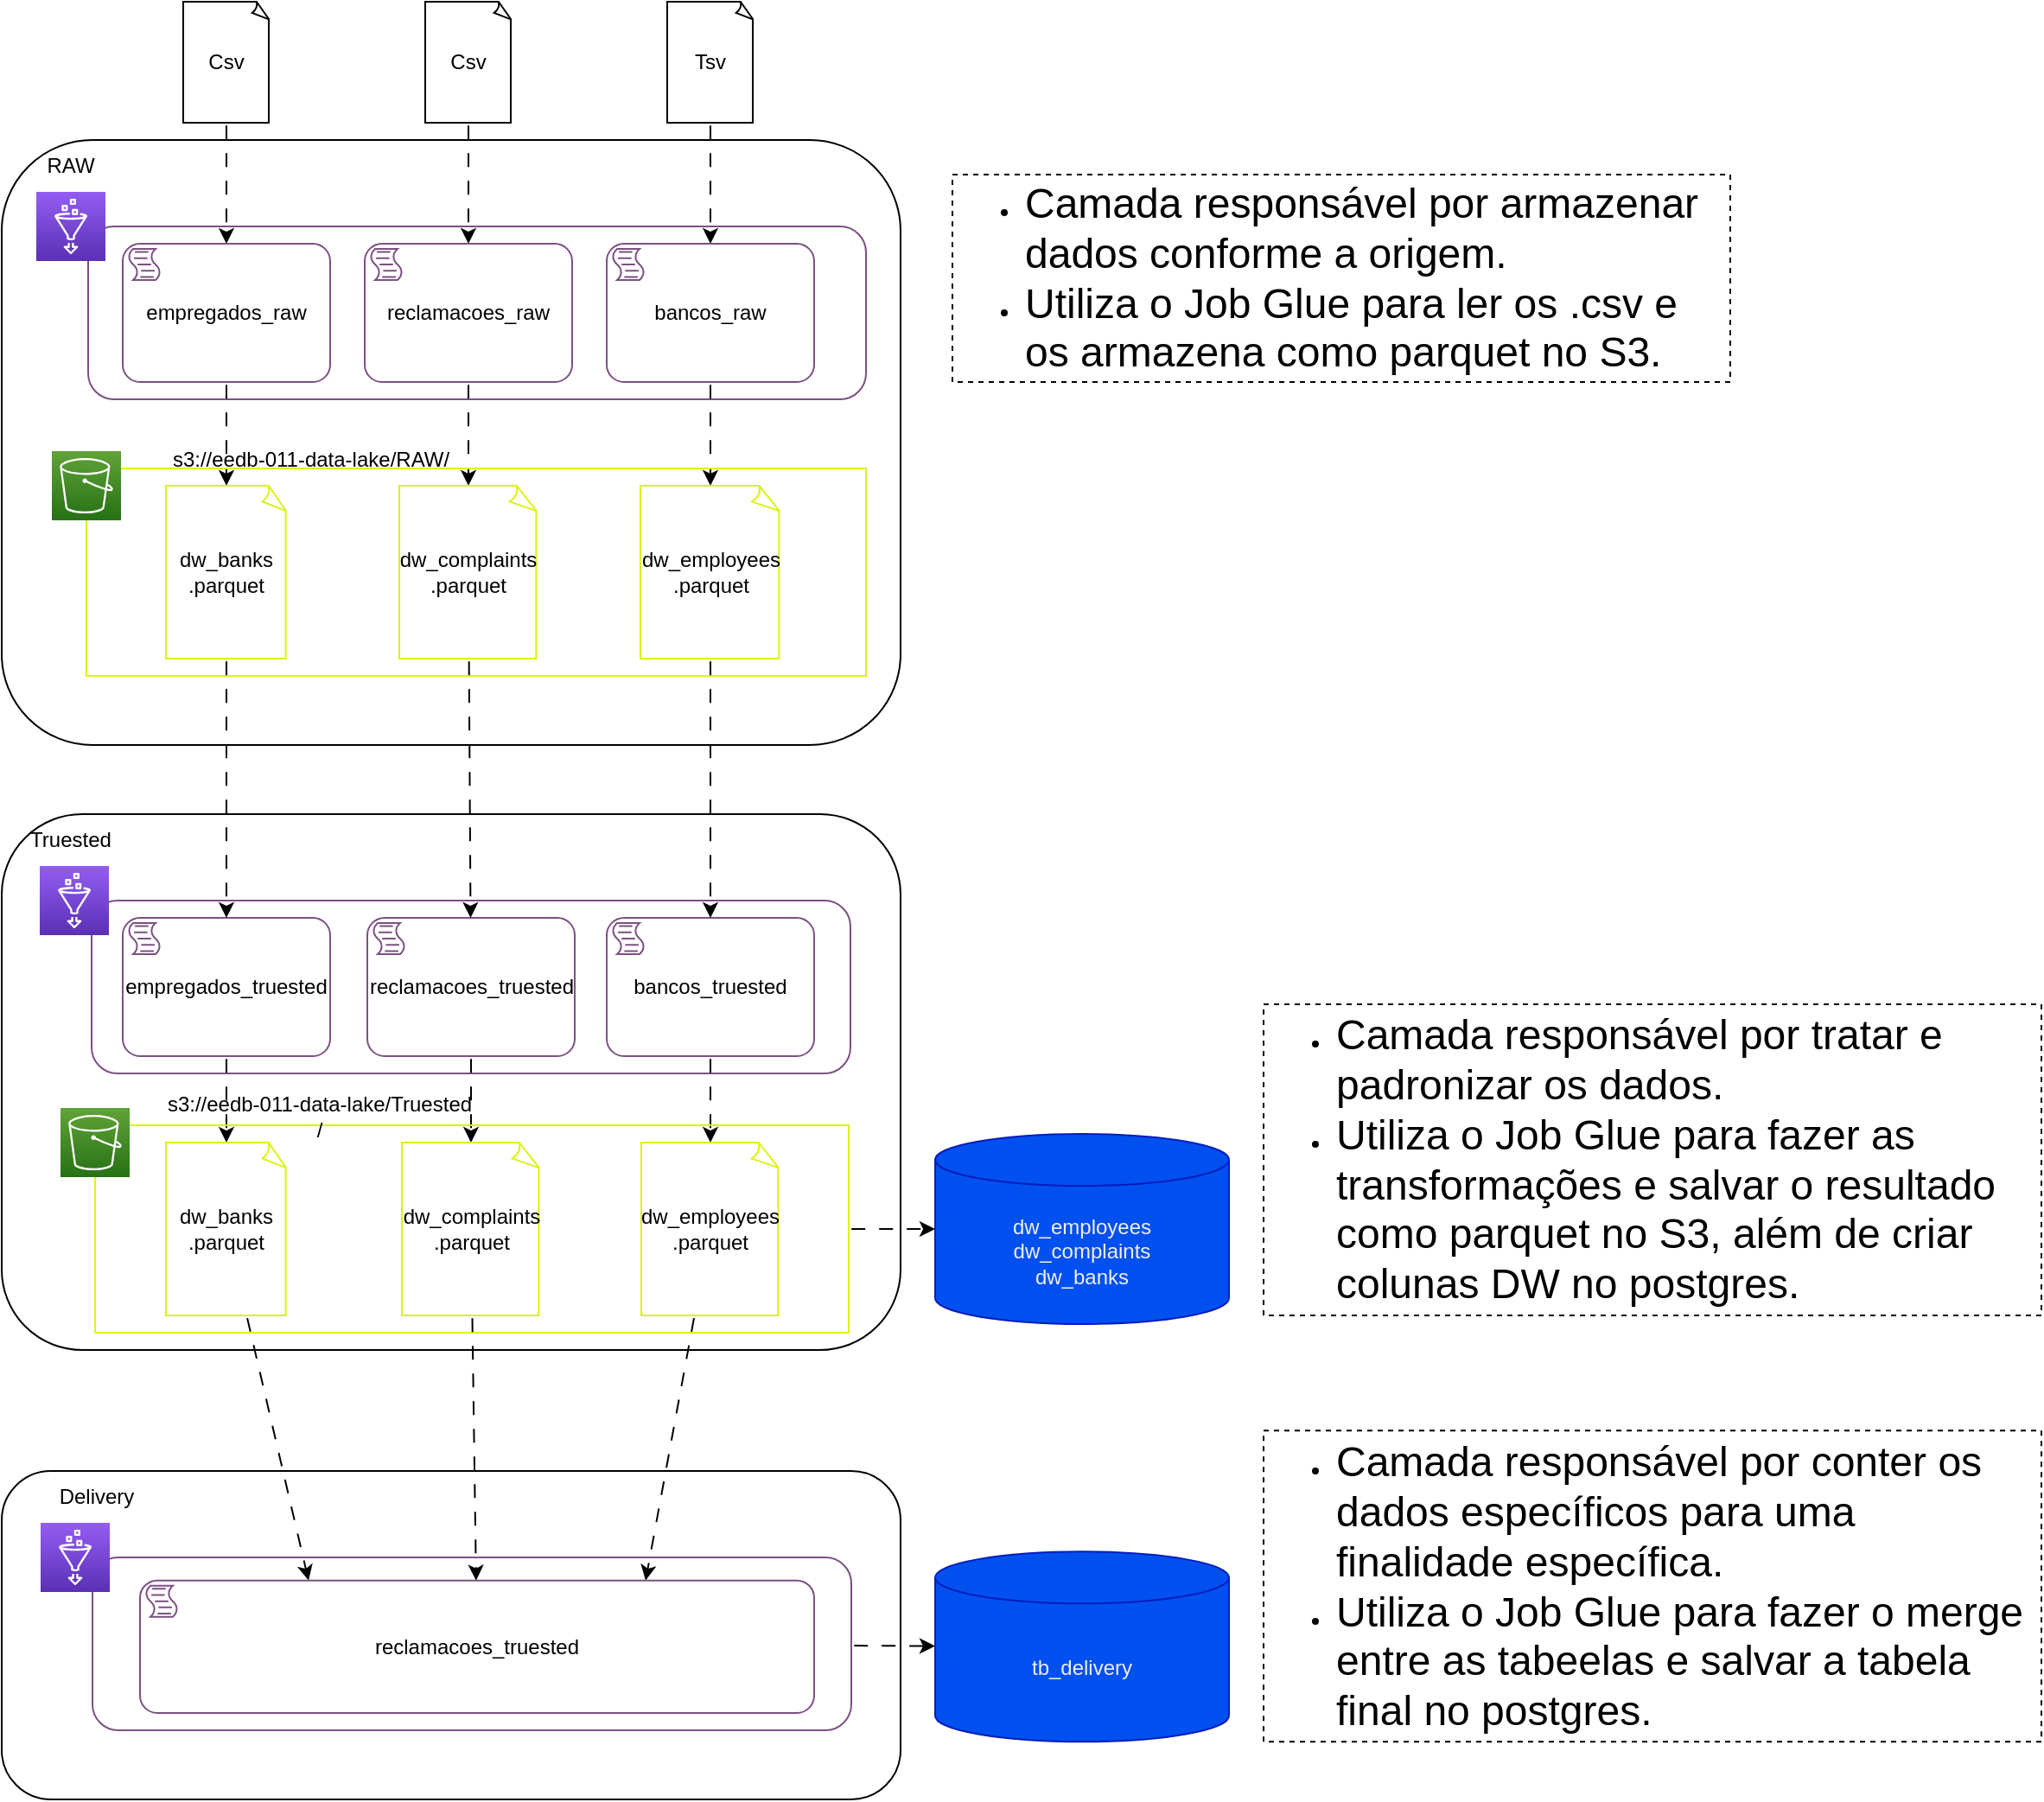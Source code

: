 <mxfile>
    <diagram id="MInnTQ_A1hLE6qXTjMyx" name="Page-1">
        <mxGraphModel dx="772" dy="1663" grid="1" gridSize="10" guides="1" tooltips="1" connect="1" arrows="1" fold="1" page="1" pageScale="1" pageWidth="850" pageHeight="1100" math="0" shadow="0">
            <root>
                <mxCell id="0"/>
                <mxCell id="1" parent="0"/>
                <mxCell id="2" value="" style="rounded=1;whiteSpace=wrap;html=1;shadow=0;" parent="1" vertex="1">
                    <mxGeometry x="40" y="60" width="520" height="350" as="geometry"/>
                </mxCell>
                <mxCell id="3" value="" style="rounded=1;whiteSpace=wrap;html=1;shadow=0;glass=0;strokeColor=#7C4F83;fillColor=none;" parent="1" vertex="1">
                    <mxGeometry x="90" y="110" width="450" height="100" as="geometry"/>
                </mxCell>
                <mxCell id="4" value="RAW" style="text;html=1;strokeColor=none;fillColor=none;align=center;verticalAlign=middle;whiteSpace=wrap;rounded=0;shadow=0;" parent="1" vertex="1">
                    <mxGeometry x="50" y="60" width="60" height="30" as="geometry"/>
                </mxCell>
                <mxCell id="5" style="edgeStyle=none;html=1;entryX=0.5;entryY=0;entryDx=0;entryDy=0;entryPerimeter=0;shadow=0;flowAnimation=1;" parent="1" source="6" target="12" edge="1">
                    <mxGeometry relative="1" as="geometry"/>
                </mxCell>
                <mxCell id="6" value="Csv" style="whiteSpace=wrap;html=1;shape=mxgraph.basic.document;shadow=0;" parent="1" vertex="1">
                    <mxGeometry x="145" y="-20" width="50" height="70" as="geometry"/>
                </mxCell>
                <mxCell id="7" style="edgeStyle=none;html=1;entryX=0.5;entryY=0;entryDx=0;entryDy=0;entryPerimeter=0;shadow=0;flowAnimation=1;" parent="1" source="8" target="14" edge="1">
                    <mxGeometry relative="1" as="geometry"/>
                </mxCell>
                <mxCell id="8" value="Csv" style="whiteSpace=wrap;html=1;shape=mxgraph.basic.document;shadow=0;" parent="1" vertex="1">
                    <mxGeometry x="285" y="-20" width="50" height="70" as="geometry"/>
                </mxCell>
                <mxCell id="9" style="edgeStyle=none;html=1;entryX=0.5;entryY=0;entryDx=0;entryDy=0;entryPerimeter=0;shadow=0;flowAnimation=1;" parent="1" source="10" target="16" edge="1">
                    <mxGeometry relative="1" as="geometry"/>
                </mxCell>
                <mxCell id="10" value="Tsv" style="whiteSpace=wrap;html=1;shape=mxgraph.basic.document;shadow=0;" parent="1" vertex="1">
                    <mxGeometry x="425" y="-20" width="50" height="70" as="geometry"/>
                </mxCell>
                <mxCell id="11" style="edgeStyle=none;html=1;shadow=0;flowAnimation=1;" parent="1" source="12" target="48" edge="1">
                    <mxGeometry relative="1" as="geometry"/>
                </mxCell>
                <mxCell id="12" value="&lt;p&gt;empregados_raw&lt;/p&gt;" style="points=[[0.25,0,0],[0.5,0,0],[0.75,0,0],[1,0.25,0],[1,0.5,0],[1,0.75,0],[0.75,1,0],[0.5,1,0],[0.25,1,0],[0,0.75,0],[0,0.5,0],[0,0.25,0]];shape=mxgraph.bpmn.task;whiteSpace=wrap;rectStyle=rounded;size=10;html=1;taskMarker=script;strokeColor=#7C4F83;shadow=0;" parent="1" vertex="1">
                    <mxGeometry x="110" y="120" width="120" height="80" as="geometry"/>
                </mxCell>
                <mxCell id="13" style="edgeStyle=none;html=1;shadow=0;flowAnimation=1;" parent="1" source="14" target="50" edge="1">
                    <mxGeometry relative="1" as="geometry"/>
                </mxCell>
                <mxCell id="14" value="&lt;p&gt;reclamacoes_raw&lt;/p&gt;" style="points=[[0.25,0,0],[0.5,0,0],[0.75,0,0],[1,0.25,0],[1,0.5,0],[1,0.75,0],[0.75,1,0],[0.5,1,0],[0.25,1,0],[0,0.75,0],[0,0.5,0],[0,0.25,0]];shape=mxgraph.bpmn.task;whiteSpace=wrap;rectStyle=rounded;size=10;html=1;taskMarker=script;strokeColor=#7C4F83;shadow=0;" parent="1" vertex="1">
                    <mxGeometry x="250" y="120" width="120" height="80" as="geometry"/>
                </mxCell>
                <mxCell id="15" style="edgeStyle=none;html=1;entryX=0.5;entryY=0;entryDx=0;entryDy=0;entryPerimeter=0;shadow=0;flowAnimation=1;" parent="1" source="16" target="52" edge="1">
                    <mxGeometry relative="1" as="geometry"/>
                </mxCell>
                <mxCell id="16" value="&lt;p&gt;bancos_raw&lt;/p&gt;" style="points=[[0.25,0,0],[0.5,0,0],[0.75,0,0],[1,0.25,0],[1,0.5,0],[1,0.75,0],[0.75,1,0],[0.5,1,0],[0.25,1,0],[0,0.75,0],[0,0.5,0],[0,0.25,0]];shape=mxgraph.bpmn.task;whiteSpace=wrap;rectStyle=rounded;size=10;html=1;taskMarker=script;strokeColor=#7C4F83;shadow=0;" parent="1" vertex="1">
                    <mxGeometry x="390" y="120" width="120" height="80" as="geometry"/>
                </mxCell>
                <mxCell id="17" value="" style="rounded=1;whiteSpace=wrap;html=1;shadow=0;" parent="1" vertex="1">
                    <mxGeometry x="40" y="450" width="520" height="310" as="geometry"/>
                </mxCell>
                <mxCell id="18" value="Truested" style="text;html=1;strokeColor=none;fillColor=none;align=center;verticalAlign=middle;whiteSpace=wrap;rounded=0;shadow=0;" parent="1" vertex="1">
                    <mxGeometry x="50" y="450" width="60" height="30" as="geometry"/>
                </mxCell>
                <mxCell id="19" value="" style="points=[[0,0,0],[0.25,0,0],[0.5,0,0],[0.75,0,0],[1,0,0],[0,1,0],[0.25,1,0],[0.5,1,0],[0.75,1,0],[1,1,0],[0,0.25,0],[0,0.5,0],[0,0.75,0],[1,0.25,0],[1,0.5,0],[1,0.75,0]];outlineConnect=0;fontColor=#232F3E;gradientColor=#945DF2;gradientDirection=north;fillColor=#5A30B5;strokeColor=#ffffff;dashed=0;verticalLabelPosition=bottom;verticalAlign=top;align=center;html=1;fontSize=12;fontStyle=0;aspect=fixed;shape=mxgraph.aws4.resourceIcon;resIcon=mxgraph.aws4.glue;rounded=0;shadow=0;glass=0;" parent="1" vertex="1">
                    <mxGeometry x="60" y="90" width="40" height="40" as="geometry"/>
                </mxCell>
                <mxCell id="20" value="" style="rounded=1;whiteSpace=wrap;html=1;shadow=0;glass=0;strokeColor=#7C4F83;fillColor=none;" parent="1" vertex="1">
                    <mxGeometry x="92" y="500" width="439" height="100" as="geometry"/>
                </mxCell>
                <mxCell id="21" style="edgeStyle=none;html=1;shadow=0;flowAnimation=1;" parent="1" source="22" target="35" edge="1">
                    <mxGeometry relative="1" as="geometry"/>
                </mxCell>
                <mxCell id="22" value="&lt;p&gt;empregados_truested&lt;/p&gt;" style="points=[[0.25,0,0],[0.5,0,0],[0.75,0,0],[1,0.25,0],[1,0.5,0],[1,0.75,0],[0.75,1,0],[0.5,1,0],[0.25,1,0],[0,0.75,0],[0,0.5,0],[0,0.25,0]];shape=mxgraph.bpmn.task;whiteSpace=wrap;rectStyle=rounded;size=10;html=1;taskMarker=script;strokeColor=#7C4F83;shadow=0;" parent="1" vertex="1">
                    <mxGeometry x="110" y="510" width="120" height="80" as="geometry"/>
                </mxCell>
                <mxCell id="23" style="edgeStyle=none;html=1;shadow=0;flowAnimation=1;" parent="1" source="24" target="37" edge="1">
                    <mxGeometry relative="1" as="geometry"/>
                </mxCell>
                <mxCell id="24" value="&lt;p&gt;reclamacoes_truested&lt;/p&gt;" style="points=[[0.25,0,0],[0.5,0,0],[0.75,0,0],[1,0.25,0],[1,0.5,0],[1,0.75,0],[0.75,1,0],[0.5,1,0],[0.25,1,0],[0,0.75,0],[0,0.5,0],[0,0.25,0]];shape=mxgraph.bpmn.task;whiteSpace=wrap;rectStyle=rounded;size=10;html=1;taskMarker=script;strokeColor=#7C4F83;shadow=0;" parent="1" vertex="1">
                    <mxGeometry x="251.5" y="510" width="120" height="80" as="geometry"/>
                </mxCell>
                <mxCell id="25" style="edgeStyle=none;html=1;shadow=0;flowAnimation=1;" parent="1" source="26" target="39" edge="1">
                    <mxGeometry relative="1" as="geometry"/>
                </mxCell>
                <mxCell id="26" value="&lt;p&gt;bancos_truested&lt;/p&gt;" style="points=[[0.25,0,0],[0.5,0,0],[0.75,0,0],[1,0.25,0],[1,0.5,0],[1,0.75,0],[0.75,1,0],[0.5,1,0],[0.25,1,0],[0,0.75,0],[0,0.5,0],[0,0.25,0]];shape=mxgraph.bpmn.task;whiteSpace=wrap;rectStyle=rounded;size=10;html=1;taskMarker=script;strokeColor=#7C4F83;shadow=0;" parent="1" vertex="1">
                    <mxGeometry x="390" y="510" width="120" height="80" as="geometry"/>
                </mxCell>
                <mxCell id="27" value="" style="points=[[0,0,0],[0.25,0,0],[0.5,0,0],[0.75,0,0],[1,0,0],[0,1,0],[0.25,1,0],[0.5,1,0],[0.75,1,0],[1,1,0],[0,0.25,0],[0,0.5,0],[0,0.75,0],[1,0.25,0],[1,0.5,0],[1,0.75,0]];outlineConnect=0;fontColor=#232F3E;gradientColor=#945DF2;gradientDirection=north;fillColor=#5A30B5;strokeColor=#ffffff;dashed=0;verticalLabelPosition=bottom;verticalAlign=top;align=center;html=1;fontSize=12;fontStyle=0;aspect=fixed;shape=mxgraph.aws4.resourceIcon;resIcon=mxgraph.aws4.glue;rounded=0;shadow=0;glass=0;" parent="1" vertex="1">
                    <mxGeometry x="62" y="480" width="40" height="40" as="geometry"/>
                </mxCell>
                <mxCell id="28" value="" style="rounded=1;whiteSpace=wrap;html=1;shadow=0;" parent="1" vertex="1">
                    <mxGeometry x="40" y="830" width="520" height="190" as="geometry"/>
                </mxCell>
                <mxCell id="29" style="edgeStyle=none;html=1;shadow=0;flowAnimation=1;" parent="1" source="30" target="53" edge="1">
                    <mxGeometry relative="1" as="geometry"/>
                </mxCell>
                <mxCell id="30" value="" style="rounded=0;whiteSpace=wrap;html=1;strokeColor=#DCF213;fillColor=none;shadow=0;" parent="1" vertex="1">
                    <mxGeometry x="94" y="630" width="436" height="120" as="geometry"/>
                </mxCell>
                <mxCell id="31" value="Delivery" style="text;html=1;strokeColor=none;fillColor=none;align=center;verticalAlign=middle;whiteSpace=wrap;rounded=0;shadow=0;" parent="1" vertex="1">
                    <mxGeometry x="64.5" y="830" width="60" height="30" as="geometry"/>
                </mxCell>
                <mxCell id="32" value="" style="points=[[0,0,0],[0.25,0,0],[0.5,0,0],[0.75,0,0],[1,0,0],[0,1,0],[0.25,1,0],[0.5,1,0],[0.75,1,0],[1,1,0],[0,0.25,0],[0,0.5,0],[0,0.75,0],[1,0.25,0],[1,0.5,0],[1,0.75,0]];outlineConnect=0;fontColor=#232F3E;gradientColor=#60A337;gradientDirection=north;fillColor=#277116;strokeColor=#ffffff;dashed=0;verticalLabelPosition=bottom;verticalAlign=top;align=center;html=1;fontSize=12;fontStyle=0;aspect=fixed;shape=mxgraph.aws4.resourceIcon;resIcon=mxgraph.aws4.s3;rounded=0;shadow=0;glass=0;" parent="1" vertex="1">
                    <mxGeometry x="74" y="620" width="40" height="40" as="geometry"/>
                </mxCell>
                <mxCell id="33" value="s3://eedb-011-data-lake/Truested&lt;br&gt;/" style="text;html=1;strokeColor=none;fillColor=none;align=center;verticalAlign=middle;whiteSpace=wrap;rounded=0;shadow=0;glass=0;" parent="1" vertex="1">
                    <mxGeometry x="114" y="610" width="220" height="30" as="geometry"/>
                </mxCell>
                <mxCell id="34" style="edgeStyle=none;html=1;entryX=0.25;entryY=0;entryDx=0;entryDy=0;entryPerimeter=0;shadow=0;flowAnimation=1;" parent="1" source="35" target="42" edge="1">
                    <mxGeometry relative="1" as="geometry">
                        <mxPoint x="170.5" y="890" as="targetPoint"/>
                    </mxGeometry>
                </mxCell>
                <mxCell id="35" value="dw_banks&lt;br&gt;.parquet" style="whiteSpace=wrap;html=1;shape=mxgraph.basic.document;rounded=0;shadow=0;glass=0;strokeColor=#DCF213;fillColor=none;" parent="1" vertex="1">
                    <mxGeometry x="135" y="640" width="70" height="100" as="geometry"/>
                </mxCell>
                <mxCell id="36" style="edgeStyle=none;html=1;shadow=0;flowAnimation=1;" parent="1" source="37" target="42" edge="1">
                    <mxGeometry relative="1" as="geometry"/>
                </mxCell>
                <mxCell id="37" value="dw_complaints&lt;br&gt;.parquet" style="whiteSpace=wrap;html=1;shape=mxgraph.basic.document;rounded=0;shadow=0;glass=0;strokeColor=#DCF213;fillColor=none;" parent="1" vertex="1">
                    <mxGeometry x="271.5" y="640" width="80" height="100" as="geometry"/>
                </mxCell>
                <mxCell id="38" style="edgeStyle=none;html=1;entryX=0.75;entryY=0;entryDx=0;entryDy=0;entryPerimeter=0;shadow=0;flowAnimation=1;" parent="1" source="39" target="42" edge="1">
                    <mxGeometry relative="1" as="geometry"/>
                </mxCell>
                <mxCell id="39" value="dw_employees&lt;br&gt;.parquet" style="whiteSpace=wrap;html=1;shape=mxgraph.basic.document;rounded=0;shadow=0;glass=0;strokeColor=#DCF213;fillColor=none;" parent="1" vertex="1">
                    <mxGeometry x="410" y="640" width="80" height="100" as="geometry"/>
                </mxCell>
                <mxCell id="40" style="edgeStyle=none;html=1;shadow=0;flowAnimation=1;" parent="1" source="41" target="54" edge="1">
                    <mxGeometry relative="1" as="geometry">
                        <mxPoint x="600" y="930" as="targetPoint"/>
                    </mxGeometry>
                </mxCell>
                <mxCell id="41" value="" style="rounded=1;whiteSpace=wrap;html=1;shadow=0;glass=0;strokeColor=#7C4F83;fillColor=none;" parent="1" vertex="1">
                    <mxGeometry x="92.5" y="880" width="439" height="100" as="geometry"/>
                </mxCell>
                <mxCell id="42" value="&lt;p&gt;reclamacoes_truested&lt;/p&gt;" style="points=[[0.25,0,0],[0.5,0,0],[0.75,0,0],[1,0.25,0],[1,0.5,0],[1,0.75,0],[0.75,1,0],[0.5,1,0],[0.25,1,0],[0,0.75,0],[0,0.5,0],[0,0.25,0]];shape=mxgraph.bpmn.task;whiteSpace=wrap;rectStyle=rounded;size=10;html=1;taskMarker=script;strokeColor=#7C4F83;shadow=0;" parent="1" vertex="1">
                    <mxGeometry x="120" y="893.33" width="390" height="76.67" as="geometry"/>
                </mxCell>
                <mxCell id="43" value="" style="points=[[0,0,0],[0.25,0,0],[0.5,0,0],[0.75,0,0],[1,0,0],[0,1,0],[0.25,1,0],[0.5,1,0],[0.75,1,0],[1,1,0],[0,0.25,0],[0,0.5,0],[0,0.75,0],[1,0.25,0],[1,0.5,0],[1,0.75,0]];outlineConnect=0;fontColor=#232F3E;gradientColor=#945DF2;gradientDirection=north;fillColor=#5A30B5;strokeColor=#ffffff;dashed=0;verticalLabelPosition=bottom;verticalAlign=top;align=center;html=1;fontSize=12;fontStyle=0;aspect=fixed;shape=mxgraph.aws4.resourceIcon;resIcon=mxgraph.aws4.glue;rounded=0;shadow=0;glass=0;" parent="1" vertex="1">
                    <mxGeometry x="62.5" y="860" width="40" height="40" as="geometry"/>
                </mxCell>
                <mxCell id="44" value="" style="rounded=0;whiteSpace=wrap;html=1;strokeColor=#DCF213;fillColor=none;shadow=0;" parent="1" vertex="1">
                    <mxGeometry x="89" y="250" width="451" height="120" as="geometry"/>
                </mxCell>
                <mxCell id="45" value="" style="points=[[0,0,0],[0.25,0,0],[0.5,0,0],[0.75,0,0],[1,0,0],[0,1,0],[0.25,1,0],[0.5,1,0],[0.75,1,0],[1,1,0],[0,0.25,0],[0,0.5,0],[0,0.75,0],[1,0.25,0],[1,0.5,0],[1,0.75,0]];outlineConnect=0;fontColor=#232F3E;gradientColor=#60A337;gradientDirection=north;fillColor=#277116;strokeColor=#ffffff;dashed=0;verticalLabelPosition=bottom;verticalAlign=top;align=center;html=1;fontSize=12;fontStyle=0;aspect=fixed;shape=mxgraph.aws4.resourceIcon;resIcon=mxgraph.aws4.s3;rounded=0;shadow=0;glass=0;" parent="1" vertex="1">
                    <mxGeometry x="69" y="240" width="40" height="40" as="geometry"/>
                </mxCell>
                <mxCell id="46" value="s3://eedb-011-data-lake/RAW/" style="text;html=1;strokeColor=none;fillColor=none;align=center;verticalAlign=middle;whiteSpace=wrap;rounded=0;shadow=0;glass=0;" parent="1" vertex="1">
                    <mxGeometry x="109" y="230" width="220" height="30" as="geometry"/>
                </mxCell>
                <mxCell id="47" style="edgeStyle=none;html=1;entryX=0.5;entryY=0;entryDx=0;entryDy=0;entryPerimeter=0;shadow=0;flowAnimation=1;" parent="1" source="48" target="22" edge="1">
                    <mxGeometry relative="1" as="geometry"/>
                </mxCell>
                <mxCell id="48" value="dw_banks&lt;br&gt;.parquet" style="whiteSpace=wrap;html=1;shape=mxgraph.basic.document;rounded=0;shadow=0;glass=0;strokeColor=#DCF213;fillColor=none;" parent="1" vertex="1">
                    <mxGeometry x="135" y="260" width="70" height="100" as="geometry"/>
                </mxCell>
                <mxCell id="49" style="edgeStyle=none;html=1;shadow=0;flowAnimation=1;" parent="1" source="50" target="24" edge="1">
                    <mxGeometry relative="1" as="geometry"/>
                </mxCell>
                <mxCell id="50" value="dw_complaints&lt;br&gt;.parquet" style="whiteSpace=wrap;html=1;shape=mxgraph.basic.document;rounded=0;shadow=0;glass=0;strokeColor=#DCF213;fillColor=none;" parent="1" vertex="1">
                    <mxGeometry x="270" y="260" width="80" height="100" as="geometry"/>
                </mxCell>
                <mxCell id="51" style="edgeStyle=none;html=1;entryX=0.5;entryY=0;entryDx=0;entryDy=0;entryPerimeter=0;shadow=0;flowAnimation=1;" parent="1" source="52" target="26" edge="1">
                    <mxGeometry relative="1" as="geometry"/>
                </mxCell>
                <mxCell id="52" value="dw_employees&lt;br&gt;.parquet" style="whiteSpace=wrap;html=1;shape=mxgraph.basic.document;rounded=0;shadow=0;glass=0;strokeColor=#DCF213;fillColor=none;" parent="1" vertex="1">
                    <mxGeometry x="409.5" y="260" width="81" height="100" as="geometry"/>
                </mxCell>
                <mxCell id="53" value="&lt;span style=&quot;color: rgb(240, 240, 240);&quot;&gt;dw_employees&lt;br&gt;&lt;/span&gt;&lt;span style=&quot;color: rgb(240, 240, 240);&quot;&gt;dw_complaints&lt;br&gt;&lt;/span&gt;&lt;span style=&quot;color: rgb(240, 240, 240);&quot;&gt;dw_banks&lt;/span&gt;" style="shape=cylinder3;whiteSpace=wrap;html=1;boundedLbl=1;backgroundOutline=1;size=15;rounded=0;shadow=0;glass=0;strokeColor=#001DBC;fillColor=#0050ef;fontColor=#ffffff;" parent="1" vertex="1">
                    <mxGeometry x="580" y="635" width="170" height="110" as="geometry"/>
                </mxCell>
                <mxCell id="54" value="&lt;font color=&quot;#f0f0f0&quot;&gt;tb_delivery&lt;/font&gt;" style="shape=cylinder3;whiteSpace=wrap;html=1;boundedLbl=1;backgroundOutline=1;size=15;rounded=0;shadow=0;glass=0;strokeColor=#001DBC;fillColor=#0050ef;fontColor=#ffffff;" parent="1" vertex="1">
                    <mxGeometry x="580" y="876.67" width="170" height="110" as="geometry"/>
                </mxCell>
                <mxCell id="56" value="&lt;ul&gt;&lt;li&gt;&lt;font style=&quot;font-size: 24px;&quot;&gt;Camada responsável por armazenar dados conforme a origem.&lt;/font&gt;&lt;/li&gt;&lt;li&gt;&lt;font style=&quot;font-size: 24px;&quot;&gt;Utiliza o Job Glue para ler os .csv e os armazena como parquet no S3.&lt;/font&gt;&lt;/li&gt;&lt;/ul&gt;" style="rounded=0;whiteSpace=wrap;html=1;shadow=0;dashed=1;align=left;" vertex="1" parent="1">
                    <mxGeometry x="590" y="80" width="450" height="120" as="geometry"/>
                </mxCell>
                <mxCell id="57" value="&lt;ul&gt;&lt;li&gt;&lt;font style=&quot;font-size: 24px;&quot;&gt;Camada responsável por tratar e padronizar os dados.&lt;/font&gt;&lt;/li&gt;&lt;li&gt;&lt;font style=&quot;font-size: 24px;&quot;&gt;Utiliza o Job Glue para fazer as transformações e salvar o resultado como parquet no S3, além de criar colunas DW no postgres.&lt;/font&gt;&lt;/li&gt;&lt;/ul&gt;" style="rounded=0;whiteSpace=wrap;html=1;shadow=0;dashed=1;align=left;" vertex="1" parent="1">
                    <mxGeometry x="770" y="560" width="450" height="180" as="geometry"/>
                </mxCell>
                <mxCell id="58" value="&lt;ul&gt;&lt;li&gt;&lt;font style=&quot;font-size: 24px;&quot;&gt;Camada responsável por conter os dados específicos para uma finalidade específica.&lt;/font&gt;&lt;/li&gt;&lt;li&gt;&lt;font style=&quot;font-size: 24px;&quot;&gt;Utiliza o Job Glue para fazer o merge entre as tabeelas e salvar a tabela final no postgres.&lt;/font&gt;&lt;/li&gt;&lt;/ul&gt;" style="rounded=0;whiteSpace=wrap;html=1;shadow=0;dashed=1;align=left;" vertex="1" parent="1">
                    <mxGeometry x="770" y="806.67" width="450" height="180" as="geometry"/>
                </mxCell>
            </root>
        </mxGraphModel>
    </diagram>
</mxfile>